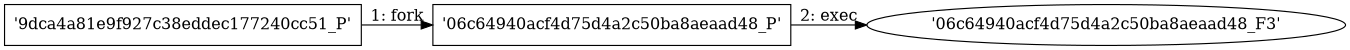 digraph "D:\Learning\Paper\apt\基于CTI的攻击预警\Dataset\攻击图\ASGfromALLCTI\Talos’ tips for staying safe while shopping online this holiday season.dot" {
rankdir="LR"
size="9"
fixedsize="false"
splines="true"
nodesep=0.3
ranksep=0
fontsize=10
overlap="scalexy"
engine= "neato"
	"'9dca4a81e9f927c38eddec177240cc51_P'" [node_type=Process shape=box]
	"'06c64940acf4d75d4a2c50ba8aeaad48_P'" [node_type=Process shape=box]
	"'9dca4a81e9f927c38eddec177240cc51_P'" -> "'06c64940acf4d75d4a2c50ba8aeaad48_P'" [label="1: fork"]
	"'06c64940acf4d75d4a2c50ba8aeaad48_P'" [node_type=Process shape=box]
	"'06c64940acf4d75d4a2c50ba8aeaad48_F3'" [node_type=File shape=ellipse]
	"'06c64940acf4d75d4a2c50ba8aeaad48_P'" -> "'06c64940acf4d75d4a2c50ba8aeaad48_F3'" [label="2: exec"]
}

